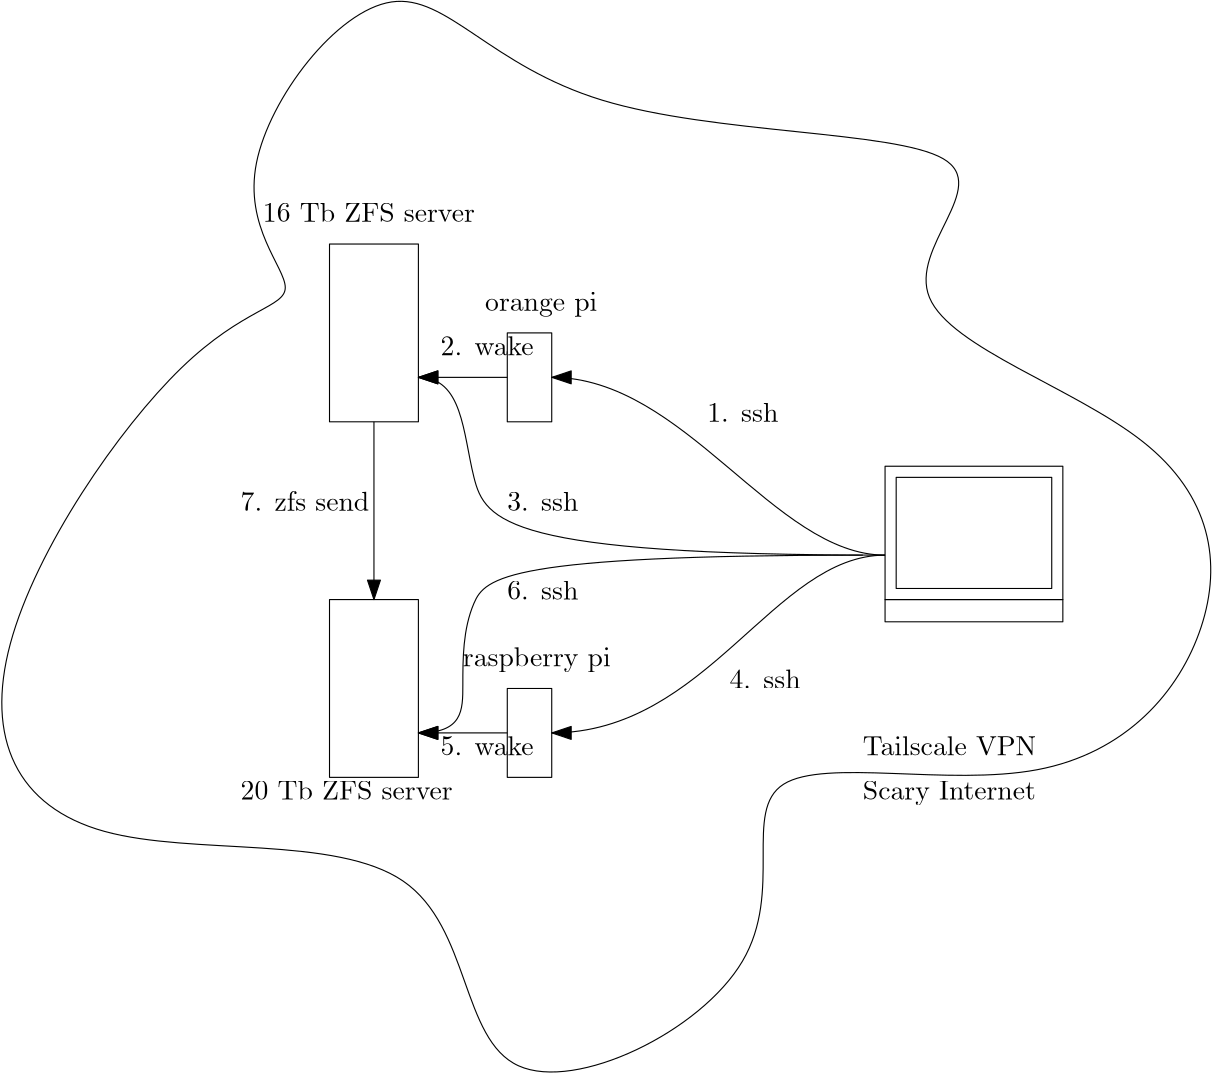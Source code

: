<?xml version="1.0"?>
<!DOCTYPE ipe SYSTEM "ipe.dtd">
<ipe version="70218" creator="Ipe 7.2.24">
<info created="D:20231108092627" modified="D:20231108093759"/>
<ipestyle name="basic">
<symbol name="arrow/arc(spx)">
<path stroke="sym-stroke" fill="sym-stroke" pen="sym-pen">
0 0 m
-1 0.333 l
-1 -0.333 l
h
</path>
</symbol>
<symbol name="arrow/farc(spx)">
<path stroke="sym-stroke" fill="white" pen="sym-pen">
0 0 m
-1 0.333 l
-1 -0.333 l
h
</path>
</symbol>
<symbol name="arrow/ptarc(spx)">
<path stroke="sym-stroke" fill="sym-stroke" pen="sym-pen">
0 0 m
-1 0.333 l
-0.8 0 l
-1 -0.333 l
h
</path>
</symbol>
<symbol name="arrow/fptarc(spx)">
<path stroke="sym-stroke" fill="white" pen="sym-pen">
0 0 m
-1 0.333 l
-0.8 0 l
-1 -0.333 l
h
</path>
</symbol>
<symbol name="mark/circle(sx)" transformations="translations">
<path fill="sym-stroke">
0.6 0 0 0.6 0 0 e
0.4 0 0 0.4 0 0 e
</path>
</symbol>
<symbol name="mark/disk(sx)" transformations="translations">
<path fill="sym-stroke">
0.6 0 0 0.6 0 0 e
</path>
</symbol>
<symbol name="mark/fdisk(sfx)" transformations="translations">
<group>
<path fill="sym-fill">
0.5 0 0 0.5 0 0 e
</path>
<path fill="sym-stroke" fillrule="eofill">
0.6 0 0 0.6 0 0 e
0.4 0 0 0.4 0 0 e
</path>
</group>
</symbol>
<symbol name="mark/box(sx)" transformations="translations">
<path fill="sym-stroke" fillrule="eofill">
-0.6 -0.6 m
0.6 -0.6 l
0.6 0.6 l
-0.6 0.6 l
h
-0.4 -0.4 m
0.4 -0.4 l
0.4 0.4 l
-0.4 0.4 l
h
</path>
</symbol>
<symbol name="mark/square(sx)" transformations="translations">
<path fill="sym-stroke">
-0.6 -0.6 m
0.6 -0.6 l
0.6 0.6 l
-0.6 0.6 l
h
</path>
</symbol>
<symbol name="mark/fsquare(sfx)" transformations="translations">
<group>
<path fill="sym-fill">
-0.5 -0.5 m
0.5 -0.5 l
0.5 0.5 l
-0.5 0.5 l
h
</path>
<path fill="sym-stroke" fillrule="eofill">
-0.6 -0.6 m
0.6 -0.6 l
0.6 0.6 l
-0.6 0.6 l
h
-0.4 -0.4 m
0.4 -0.4 l
0.4 0.4 l
-0.4 0.4 l
h
</path>
</group>
</symbol>
<symbol name="mark/cross(sx)" transformations="translations">
<group>
<path fill="sym-stroke">
-0.43 -0.57 m
0.57 0.43 l
0.43 0.57 l
-0.57 -0.43 l
h
</path>
<path fill="sym-stroke">
-0.43 0.57 m
0.57 -0.43 l
0.43 -0.57 l
-0.57 0.43 l
h
</path>
</group>
</symbol>
<symbol name="arrow/fnormal(spx)">
<path stroke="sym-stroke" fill="white" pen="sym-pen">
0 0 m
-1 0.333 l
-1 -0.333 l
h
</path>
</symbol>
<symbol name="arrow/pointed(spx)">
<path stroke="sym-stroke" fill="sym-stroke" pen="sym-pen">
0 0 m
-1 0.333 l
-0.8 0 l
-1 -0.333 l
h
</path>
</symbol>
<symbol name="arrow/fpointed(spx)">
<path stroke="sym-stroke" fill="white" pen="sym-pen">
0 0 m
-1 0.333 l
-0.8 0 l
-1 -0.333 l
h
</path>
</symbol>
<symbol name="arrow/linear(spx)">
<path stroke="sym-stroke" pen="sym-pen">
-1 0.333 m
0 0 l
-1 -0.333 l
</path>
</symbol>
<symbol name="arrow/fdouble(spx)">
<path stroke="sym-stroke" fill="white" pen="sym-pen">
0 0 m
-1 0.333 l
-1 -0.333 l
h
-1 0 m
-2 0.333 l
-2 -0.333 l
h
</path>
</symbol>
<symbol name="arrow/double(spx)">
<path stroke="sym-stroke" fill="sym-stroke" pen="sym-pen">
0 0 m
-1 0.333 l
-1 -0.333 l
h
-1 0 m
-2 0.333 l
-2 -0.333 l
h
</path>
</symbol>
<symbol name="arrow/mid-normal(spx)">
<path stroke="sym-stroke" fill="sym-stroke" pen="sym-pen">
0.5 0 m
-0.5 0.333 l
-0.5 -0.333 l
h
</path>
</symbol>
<symbol name="arrow/mid-fnormal(spx)">
<path stroke="sym-stroke" fill="white" pen="sym-pen">
0.5 0 m
-0.5 0.333 l
-0.5 -0.333 l
h
</path>
</symbol>
<symbol name="arrow/mid-pointed(spx)">
<path stroke="sym-stroke" fill="sym-stroke" pen="sym-pen">
0.5 0 m
-0.5 0.333 l
-0.3 0 l
-0.5 -0.333 l
h
</path>
</symbol>
<symbol name="arrow/mid-fpointed(spx)">
<path stroke="sym-stroke" fill="white" pen="sym-pen">
0.5 0 m
-0.5 0.333 l
-0.3 0 l
-0.5 -0.333 l
h
</path>
</symbol>
<symbol name="arrow/mid-double(spx)">
<path stroke="sym-stroke" fill="sym-stroke" pen="sym-pen">
1 0 m
0 0.333 l
0 -0.333 l
h
0 0 m
-1 0.333 l
-1 -0.333 l
h
</path>
</symbol>
<symbol name="arrow/mid-fdouble(spx)">
<path stroke="sym-stroke" fill="white" pen="sym-pen">
1 0 m
0 0.333 l
0 -0.333 l
h
0 0 m
-1 0.333 l
-1 -0.333 l
h
</path>
</symbol>
<anglesize name="22.5 deg" value="22.5"/>
<anglesize name="30 deg" value="30"/>
<anglesize name="45 deg" value="45"/>
<anglesize name="60 deg" value="60"/>
<anglesize name="90 deg" value="90"/>
<arrowsize name="large" value="10"/>
<arrowsize name="small" value="5"/>
<arrowsize name="tiny" value="3"/>
<color name="blue" value="0 0 1"/>
<color name="brown" value="0.647 0.165 0.165"/>
<color name="darkblue" value="0 0 0.545"/>
<color name="darkcyan" value="0 0.545 0.545"/>
<color name="darkgray" value="0.663"/>
<color name="darkgreen" value="0 0.392 0"/>
<color name="darkmagenta" value="0.545 0 0.545"/>
<color name="darkorange" value="1 0.549 0"/>
<color name="darkred" value="0.545 0 0"/>
<color name="gold" value="1 0.843 0"/>
<color name="gray" value="0.745"/>
<color name="green" value="0 1 0"/>
<color name="lightblue" value="0.678 0.847 0.902"/>
<color name="lightcyan" value="0.878 1 1"/>
<color name="lightgray" value="0.827"/>
<color name="lightgreen" value="0.565 0.933 0.565"/>
<color name="lightyellow" value="1 1 0.878"/>
<color name="navy" value="0 0 0.502"/>
<color name="orange" value="1 0.647 0"/>
<color name="pink" value="1 0.753 0.796"/>
<color name="purple" value="0.627 0.125 0.941"/>
<color name="red" value="1 0 0"/>
<color name="seagreen" value="0.18 0.545 0.341"/>
<color name="turquoise" value="0.251 0.878 0.816"/>
<color name="violet" value="0.933 0.51 0.933"/>
<color name="yellow" value="1 1 0"/>
<dashstyle name="dash dot dotted" value="[4 2 1 2 1 2] 0"/>
<dashstyle name="dash dotted" value="[4 2 1 2] 0"/>
<dashstyle name="dashed" value="[4] 0"/>
<dashstyle name="dotted" value="[1 3] 0"/>
<gridsize name="10 pts (~3.5 mm)" value="10"/>
<gridsize name="14 pts (~5 mm)" value="14"/>
<gridsize name="16 pts (~6 mm)" value="16"/>
<gridsize name="20 pts (~7 mm)" value="20"/>
<gridsize name="28 pts (~10 mm)" value="28"/>
<gridsize name="32 pts (~12 mm)" value="32"/>
<gridsize name="4 pts" value="4"/>
<gridsize name="56 pts (~20 mm)" value="56"/>
<gridsize name="8 pts (~3 mm)" value="8"/>
<opacity name="10%" value="0.1"/>
<opacity name="30%" value="0.3"/>
<opacity name="50%" value="0.5"/>
<opacity name="75%" value="0.75"/>
<pen name="fat" value="1.2"/>
<pen name="heavier" value="0.8"/>
<pen name="ultrafat" value="2"/>
<symbolsize name="large" value="5"/>
<symbolsize name="small" value="2"/>
<symbolsize name="tiny" value="1.1"/>
<textsize name="Huge" value="\Huge"/>
<textsize name="LARGE" value="\LARGE"/>
<textsize name="Large" value="\Large"/>
<textsize name="footnote" value="\footnotesize"/>
<textsize name="huge" value="\huge"/>
<textsize name="large" value="\large"/>
<textsize name="small" value="\small"/>
<textsize name="tiny" value="\tiny"/>
<textstyle name="center" begin="\begin{center}" end="\end{center}"/>
<textstyle name="item" begin="\begin{itemize}\item{}" end="\end{itemize}"/>
<textstyle name="itemize" begin="\begin{itemize}" end="\end{itemize}"/>
<tiling name="falling" angle="-60" step="4" width="1"/>
<tiling name="rising" angle="30" step="4" width="1"/>
</ipestyle>
<page>
<layer name="alpha"/>
<view layers="alpha" active="alpha"/>
<group layer="alpha" matrix="1 0 0 1 160 192">
<path stroke="black">
232 416 m
232 408 l
296 408 l
296 416 l
h
</path>
<path stroke="black">
232 416 m
232 464 l
296 464 l
296 416 l
h
</path>
</group>
<path matrix="2.42353 0 0 2.76729 -626.408 -1129.78" stroke="black">
318.773 681.652
348.677 716.165
368 688
448.423 689.5
411.38 665.955
466.944 650.258
472 624
448 600
392.859 611.015
411.38 579.621
355.816 556.075
360 600
296 592
281.73 618.864
318.773 665.955
337.294 665.955 u
</path>
<path matrix="1 0 0 1 -128 -96" stroke="black">
320 704 m
320 640 l
352 640 l
352 704 l
h
</path>
<path matrix="1 0 0 1 -112 -128" stroke="black">
368 704 m
368 672 l
384 672 l
384 704 l
h
</path>
<path matrix="1 0 0 1 -128 32" stroke="black">
320 704 m
320 640 l
352 640 l
352 704 l
h
</path>
<path matrix="1 0 0 1 -112 0" stroke="black">
368 704 m
368 672 l
384 672 l
384 704 l
h
</path>
<path stroke="black" arrow="normal/normal">
392 624 m
352 624
320 688
272 688 c
</path>
<path stroke="black" arrow="normal/normal">
256 688 m
224 688 l
</path>
<path stroke="black" arrow="normal/normal">
392 624 m
352 624
328 560
272 560 c
</path>
<path stroke="black" arrow="normal/normal">
256 560 m
224 560 l
</path>
<path matrix="1.16667 0 0 1.25 -70.6667 -158" stroke="black">
400 648 m
400 616 l
448 616 l
448 648 l
h
</path>
<path stroke="black" arrow="normal/normal">
384 624 m
256 624
240 608
240 576
240 560
224 560 c
</path>
<path stroke="black" arrow="normal/normal">
392 624 m
256 624
240 648
240 688
224 688 c
</path>
<path stroke="black" arrow="normal/normal">
208 672 m
208 608 l
</path>
<text matrix="1 0 0 1 -24 56" transformations="translations" pos="264 528" stroke="black" type="label" width="53.273" height="6.926" depth="1.93" valign="baseline">raspberry pi</text>
<text matrix="1 0 0 1 -16 0" transformations="translations" pos="264 712" stroke="black" type="label" width="40.432" height="6.661" depth="1.93" valign="baseline">orange pi</text>
<text matrix="1 0 0 1 -24 -8" transformations="translations" pos="192 752" stroke="black" type="label" width="76.353" height="6.918" depth="0" valign="baseline">16 Tb ZFS server</text>
<text matrix="1 0 0 1 -32 -216" transformations="translations" pos="192 752" stroke="black" type="label" width="76.353" height="6.918" depth="0" valign="baseline">20 Tb ZFS server</text>
<text matrix="1 0 0 1 -104 120" transformations="translations" pos="336 576" stroke="black" type="label" width="33.486" height="6.918" depth="0" valign="baseline">2. wake</text>
<text matrix="1 0 0 1 -104 -24" transformations="translations" pos="336 576" stroke="black" type="label" width="33.486" height="6.918" depth="0" valign="baseline">5. wake</text>
<text transformations="translations" pos="328 672" stroke="black" type="label" width="25.571" height="6.918" depth="0" valign="baseline">1. ssh</text>
<text matrix="1 0 0 1 8 -96" transformations="translations" pos="328 672" stroke="black" type="label" width="25.571" height="6.918" depth="0" valign="baseline">4. ssh</text>
<text matrix="1 0 0 1 -72 -32" transformations="translations" pos="328 672" stroke="black" type="label" width="25.571" height="6.918" depth="0" valign="baseline">3. ssh</text>
<text matrix="1 0 0 1 -72 -64" transformations="translations" pos="328 672" stroke="black" type="label" width="25.571" height="6.918" depth="0" valign="baseline">6. ssh</text>
<text matrix="1 0 0 1 -168 -32" transformations="translations" pos="328 672" stroke="black" type="label" width="46.326" height="6.918" depth="0" valign="baseline">7. zfs send</text>
<text matrix="1 0 0 1 -16 -8" transformations="translations" pos="400 560" stroke="black" type="label" width="62.46" height="6.918" depth="0" valign="baseline">Tailscale VPN</text>
<text matrix="1 0 0 1 -16 -24" transformations="translations" pos="400 560" stroke="black" type="label" width="62.322" height="6.815" depth="1.93" valign="baseline">Scary Internet</text>
</page>
</ipe>
